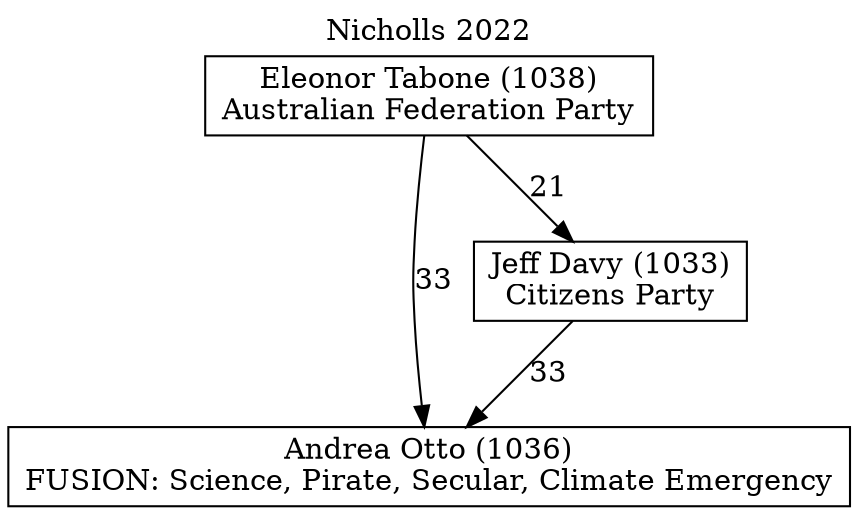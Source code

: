 // House preference flow
digraph "Andrea Otto (1036)_Nicholls_2022" {
	graph [label="Nicholls 2022" labelloc=t mclimit=10]
	node [shape=box]
	"Andrea Otto (1036)" [label="Andrea Otto (1036)
FUSION: Science, Pirate, Secular, Climate Emergency"]
	"Eleonor Tabone (1038)" [label="Eleonor Tabone (1038)
Australian Federation Party"]
	"Jeff Davy (1033)" [label="Jeff Davy (1033)
Citizens Party"]
	"Eleonor Tabone (1038)" -> "Jeff Davy (1033)" [label=21]
	"Eleonor Tabone (1038)" -> "Andrea Otto (1036)" [label=33]
	"Jeff Davy (1033)" -> "Andrea Otto (1036)" [label=33]
}
